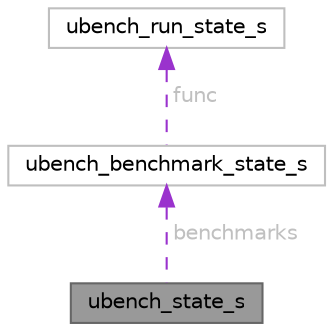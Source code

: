 digraph "ubench_state_s"
{
 // LATEX_PDF_SIZE
  bgcolor="transparent";
  edge [fontname=Helvetica,fontsize=10,labelfontname=Helvetica,labelfontsize=10];
  node [fontname=Helvetica,fontsize=10,shape=box,height=0.2,width=0.4];
  Node1 [id="Node000001",label="ubench_state_s",height=0.2,width=0.4,color="gray40", fillcolor="grey60", style="filled", fontcolor="black",tooltip=" "];
  Node2 -> Node1 [id="edge1_Node000001_Node000002",dir="back",color="darkorchid3",style="dashed",tooltip=" ",label=" benchmarks",fontcolor="grey" ];
  Node2 [id="Node000002",label="ubench_benchmark_state_s",height=0.2,width=0.4,color="grey75", fillcolor="white", style="filled",URL="$structubench__benchmark__state__s.html",tooltip=" "];
  Node3 -> Node2 [id="edge2_Node000002_Node000003",dir="back",color="darkorchid3",style="dashed",tooltip=" ",label=" func",fontcolor="grey" ];
  Node3 [id="Node000003",label="ubench_run_state_s",height=0.2,width=0.4,color="grey75", fillcolor="white", style="filled",URL="$structubench__run__state__s.html",tooltip=" "];
}

